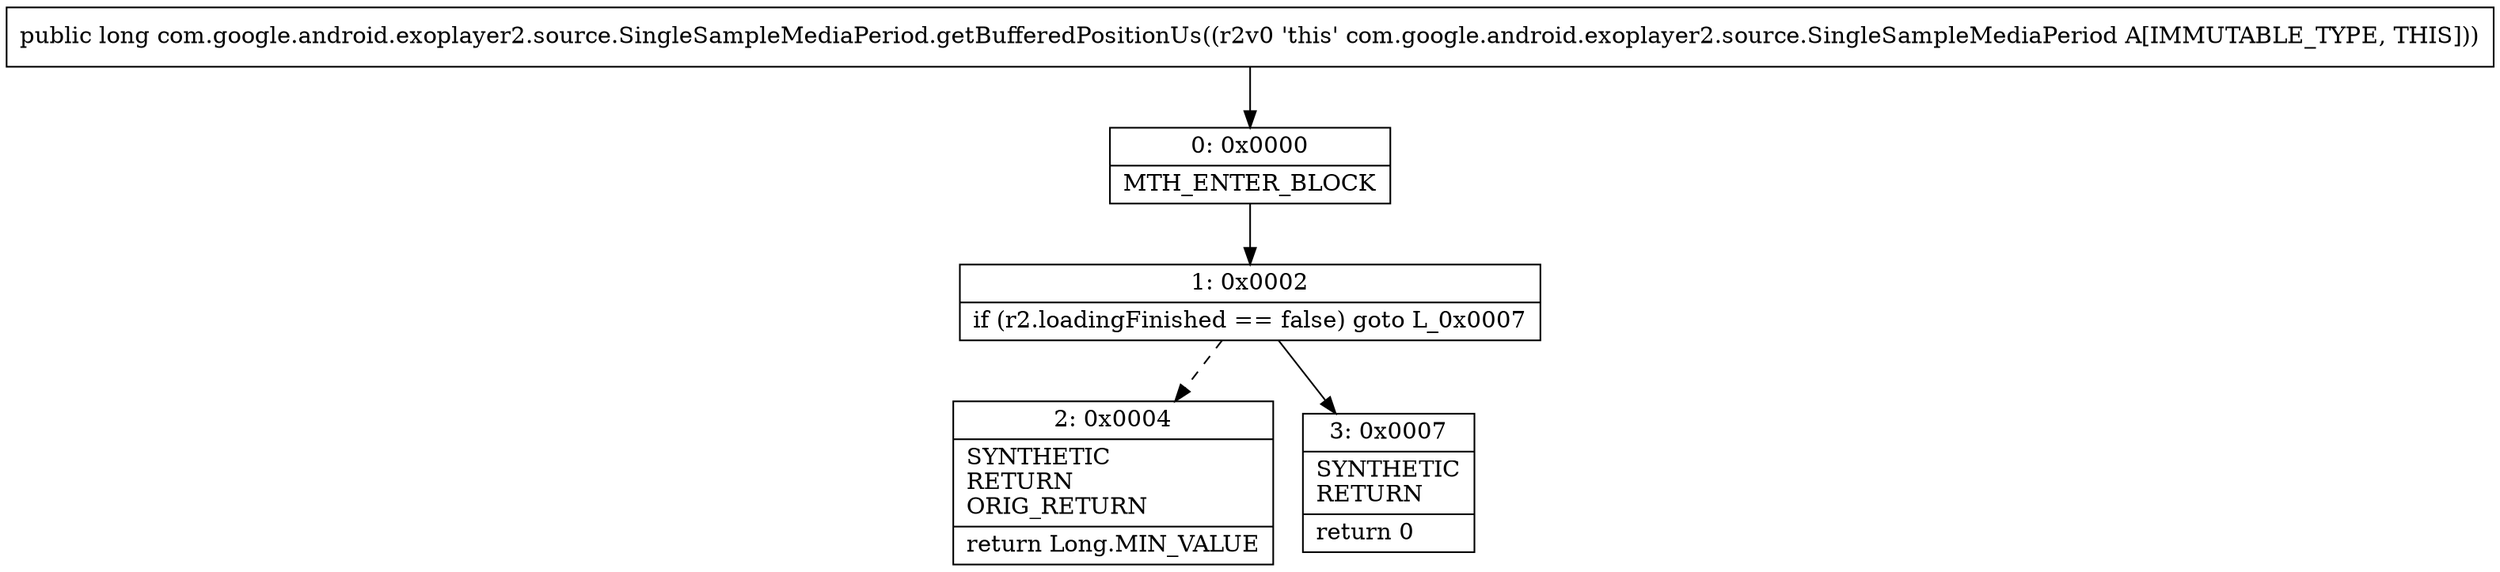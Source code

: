 digraph "CFG forcom.google.android.exoplayer2.source.SingleSampleMediaPeriod.getBufferedPositionUs()J" {
Node_0 [shape=record,label="{0\:\ 0x0000|MTH_ENTER_BLOCK\l}"];
Node_1 [shape=record,label="{1\:\ 0x0002|if (r2.loadingFinished == false) goto L_0x0007\l}"];
Node_2 [shape=record,label="{2\:\ 0x0004|SYNTHETIC\lRETURN\lORIG_RETURN\l|return Long.MIN_VALUE\l}"];
Node_3 [shape=record,label="{3\:\ 0x0007|SYNTHETIC\lRETURN\l|return 0\l}"];
MethodNode[shape=record,label="{public long com.google.android.exoplayer2.source.SingleSampleMediaPeriod.getBufferedPositionUs((r2v0 'this' com.google.android.exoplayer2.source.SingleSampleMediaPeriod A[IMMUTABLE_TYPE, THIS])) }"];
MethodNode -> Node_0;
Node_0 -> Node_1;
Node_1 -> Node_2[style=dashed];
Node_1 -> Node_3;
}

